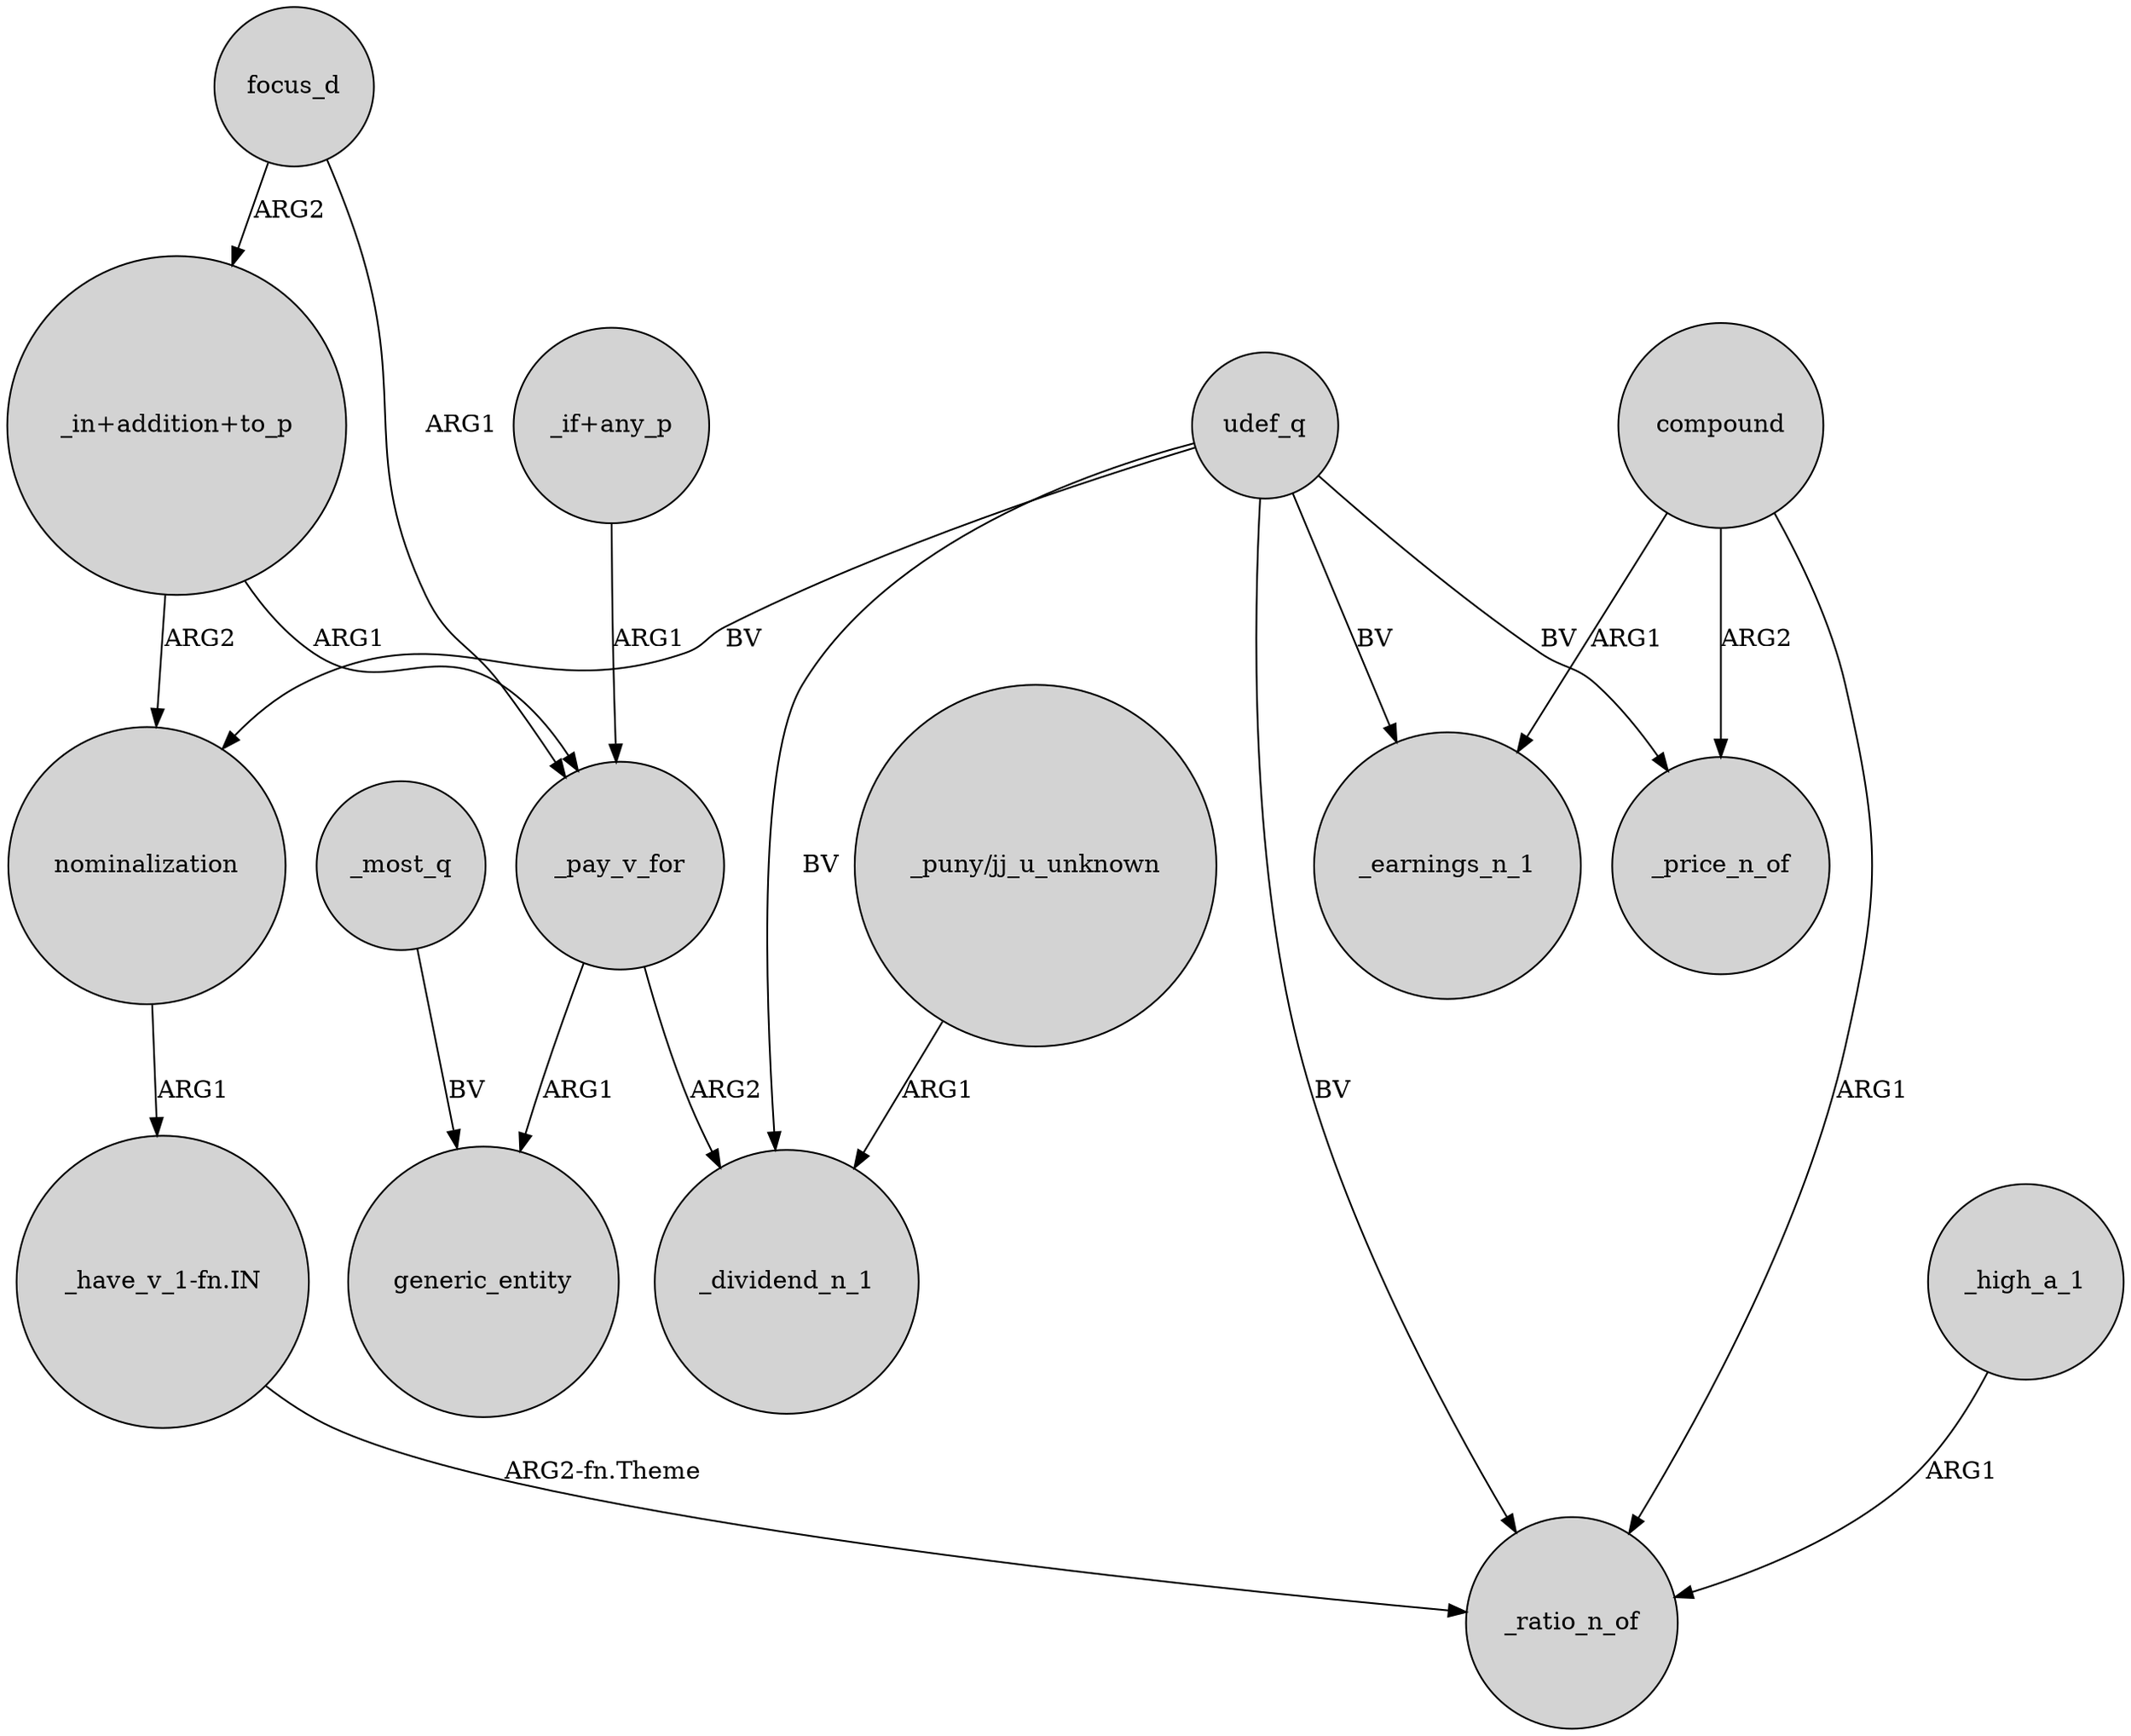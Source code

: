 digraph {
	node [shape=circle style=filled]
	"_in+addition+to_p" -> _pay_v_for [label=ARG1]
	compound -> _price_n_of [label=ARG2]
	udef_q -> _price_n_of [label=BV]
	"_in+addition+to_p" -> nominalization [label=ARG2]
	_pay_v_for -> generic_entity [label=ARG1]
	udef_q -> _earnings_n_1 [label=BV]
	_pay_v_for -> _dividend_n_1 [label=ARG2]
	compound -> _earnings_n_1 [label=ARG1]
	focus_d -> _pay_v_for [label=ARG1]
	nominalization -> "_have_v_1-fn.IN" [label=ARG1]
	udef_q -> _ratio_n_of [label=BV]
	"_have_v_1-fn.IN" -> _ratio_n_of [label="ARG2-fn.Theme"]
	"_if+any_p" -> _pay_v_for [label=ARG1]
	udef_q -> nominalization [label=BV]
	focus_d -> "_in+addition+to_p" [label=ARG2]
	udef_q -> _dividend_n_1 [label=BV]
	"_puny/jj_u_unknown" -> _dividend_n_1 [label=ARG1]
	compound -> _ratio_n_of [label=ARG1]
	_high_a_1 -> _ratio_n_of [label=ARG1]
	_most_q -> generic_entity [label=BV]
}
